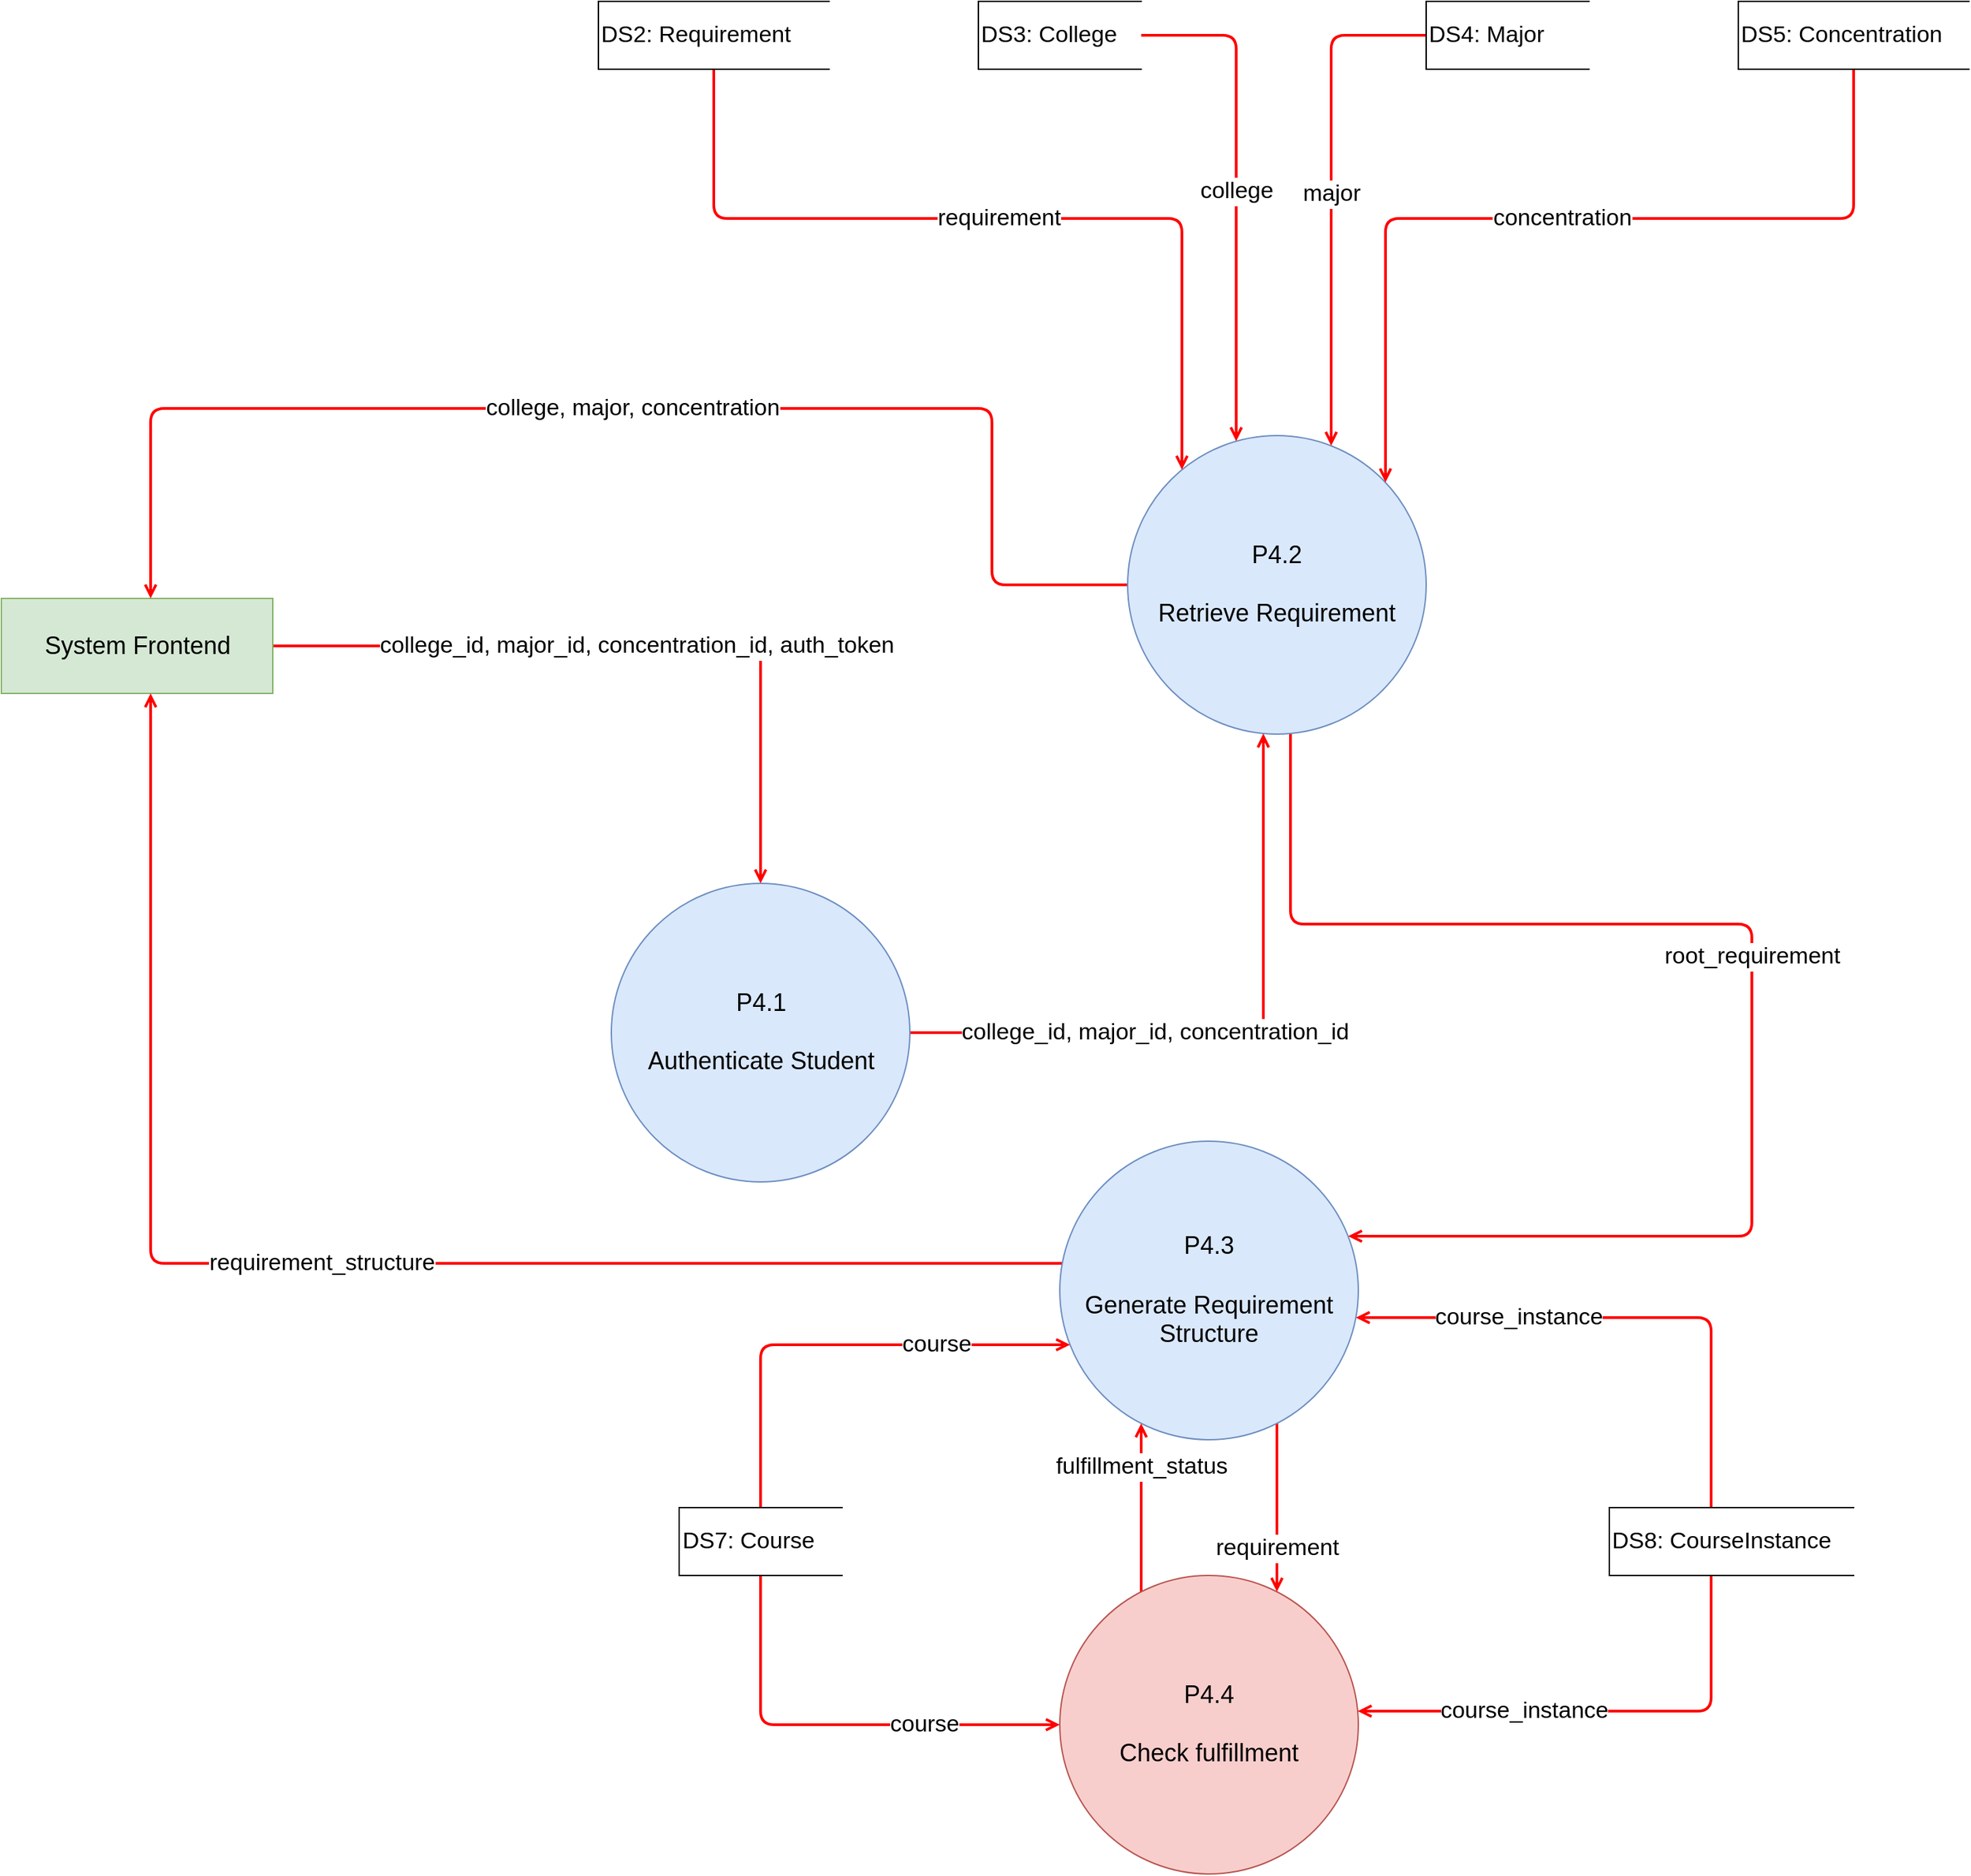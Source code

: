 <?xml version="1.0" encoding="UTF-8"?>
<mxfile compressed="false" version="12.1.7" type="device" pages="1"><diagram id="qxIXQQoXLA4KPB8yL7MM" name="Page-3"><mxGraphModel dx="3912" dy="-194" grid="1" gridSize="10" guides="1" tooltips="1" connect="1" arrows="1" fold="1" page="1" pageScale="1" pageWidth="850" pageHeight="1100" math="0" shadow="0"><root><mxCell id="4MsPIWo7bYqa63KtsmRX-0"/><mxCell id="4MsPIWo7bYqa63KtsmRX-1" parent="4MsPIWo7bYqa63KtsmRX-0"/><mxCell id="isdQlCprxKykFIQnUKV2-0" value="college_id, major_id, concentration_id, auth_token" style="edgeStyle=orthogonalEdgeStyle;rounded=1;jumpStyle=arc;orthogonalLoop=1;jettySize=auto;html=1;endArrow=open;endFill=0;strokeColor=#FF0000;strokeWidth=2;fontSize=17;fontColor=#000000;" edge="1" parent="4MsPIWo7bYqa63KtsmRX-1" source="isdQlCprxKykFIQnUKV2-1" target="isdQlCprxKykFIQnUKV2-14"><mxGeometry relative="1" as="geometry"><mxPoint x="-1170" y="3230" as="targetPoint"/></mxGeometry></mxCell><mxCell id="isdQlCprxKykFIQnUKV2-1" value="System Frontend" style="html=1;dashed=0;whitespace=wrap;fillColor=#d5e8d4;strokeColor=#82b366;fontSize=18;" vertex="1" parent="4MsPIWo7bYqa63KtsmRX-1"><mxGeometry x="-1600" y="3190" width="200" height="70" as="geometry"/></mxCell><mxCell id="isdQlCprxKykFIQnUKV2-2" value="root_requirement" style="edgeStyle=orthogonalEdgeStyle;rounded=1;jumpStyle=arc;orthogonalLoop=1;jettySize=auto;html=1;endArrow=open;endFill=0;strokeColor=#FF0000;strokeWidth=2;fontSize=17;fontColor=#000000;" edge="1" parent="4MsPIWo7bYqa63KtsmRX-1" source="isdQlCprxKykFIQnUKV2-4" target="isdQlCprxKykFIQnUKV2-19"><mxGeometry relative="1" as="geometry"><mxPoint y="3360" as="targetPoint"/><Array as="points"><mxPoint x="-650" y="3430"/><mxPoint x="-310" y="3430"/><mxPoint x="-310" y="3660"/></Array></mxGeometry></mxCell><mxCell id="isdQlCprxKykFIQnUKV2-3" value="college, major, concentration" style="edgeStyle=orthogonalEdgeStyle;rounded=1;jumpStyle=arc;orthogonalLoop=1;jettySize=auto;html=1;endArrow=open;endFill=0;strokeColor=#FF0000;strokeWidth=2;fontSize=17;fontColor=#000000;" edge="1" parent="4MsPIWo7bYqa63KtsmRX-1" source="isdQlCprxKykFIQnUKV2-4" target="isdQlCprxKykFIQnUKV2-1"><mxGeometry relative="1" as="geometry"><Array as="points"><mxPoint x="-870" y="3180"/><mxPoint x="-870" y="3050"/><mxPoint x="-1490" y="3050"/></Array></mxGeometry></mxCell><mxCell id="isdQlCprxKykFIQnUKV2-4" value="P4.2&lt;br&gt;&lt;br&gt;Retrieve Requirement" style="shape=ellipse;html=1;dashed=0;whitespace=wrap;aspect=fixed;perimeter=ellipsePerimeter;fillColor=#dae8fc;strokeColor=#6c8ebf;fontSize=18;whiteSpace=wrap;" vertex="1" parent="4MsPIWo7bYqa63KtsmRX-1"><mxGeometry x="-770" y="3070" width="220" height="220" as="geometry"/></mxCell><mxCell id="isdQlCprxKykFIQnUKV2-5" value="college" style="edgeStyle=orthogonalEdgeStyle;rounded=1;jumpStyle=arc;orthogonalLoop=1;jettySize=auto;html=1;endArrow=open;endFill=0;strokeColor=#FF0000;strokeWidth=2;fontSize=17;fontColor=#000000;" edge="1" parent="4MsPIWo7bYqa63KtsmRX-1" source="isdQlCprxKykFIQnUKV2-6" target="isdQlCprxKykFIQnUKV2-4"><mxGeometry relative="1" as="geometry"><Array as="points"><mxPoint x="-690" y="2775"/></Array></mxGeometry></mxCell><mxCell id="isdQlCprxKykFIQnUKV2-6" value="&lt;font color=&quot;#000000&quot; style=&quot;font-size: 17px&quot;&gt;DS3: College&lt;/font&gt;" style="html=1;dashed=0;whitespace=wrap;shape=partialRectangle;right=0;fillColor=none;fontColor=#FF0000;align=left;fontSize=17;" vertex="1" parent="4MsPIWo7bYqa63KtsmRX-1"><mxGeometry x="-880" y="2750" width="120" height="50" as="geometry"/></mxCell><mxCell id="isdQlCprxKykFIQnUKV2-7" value="major" style="edgeStyle=orthogonalEdgeStyle;rounded=1;jumpStyle=arc;orthogonalLoop=1;jettySize=auto;html=1;endArrow=open;endFill=0;strokeColor=#FF0000;strokeWidth=2;fontSize=17;fontColor=#000000;" edge="1" parent="4MsPIWo7bYqa63KtsmRX-1" source="isdQlCprxKykFIQnUKV2-8" target="isdQlCprxKykFIQnUKV2-4"><mxGeometry relative="1" as="geometry"><Array as="points"><mxPoint x="-620" y="2775"/></Array></mxGeometry></mxCell><mxCell id="isdQlCprxKykFIQnUKV2-8" value="&lt;font color=&quot;#000000&quot; style=&quot;font-size: 17px&quot;&gt;DS4: Major&lt;/font&gt;" style="html=1;dashed=0;whitespace=wrap;shape=partialRectangle;right=0;fillColor=none;fontColor=#FF0000;align=left;fontSize=17;" vertex="1" parent="4MsPIWo7bYqa63KtsmRX-1"><mxGeometry x="-550" y="2750" width="120" height="50" as="geometry"/></mxCell><mxCell id="isdQlCprxKykFIQnUKV2-9" value="concentration" style="edgeStyle=orthogonalEdgeStyle;rounded=1;jumpStyle=arc;orthogonalLoop=1;jettySize=auto;html=1;endArrow=open;endFill=0;strokeColor=#FF0000;strokeWidth=2;fontSize=17;fontColor=#000000;" edge="1" parent="4MsPIWo7bYqa63KtsmRX-1" source="isdQlCprxKykFIQnUKV2-10" target="isdQlCprxKykFIQnUKV2-4"><mxGeometry relative="1" as="geometry"><Array as="points"><mxPoint x="-235" y="2910"/><mxPoint x="-580" y="2910"/></Array></mxGeometry></mxCell><mxCell id="isdQlCprxKykFIQnUKV2-10" value="&lt;font color=&quot;#000000&quot; style=&quot;font-size: 17px&quot;&gt;DS5: Concentration&lt;/font&gt;" style="html=1;dashed=0;whitespace=wrap;shape=partialRectangle;right=0;fillColor=none;fontColor=#FF0000;align=left;fontSize=17;" vertex="1" parent="4MsPIWo7bYqa63KtsmRX-1"><mxGeometry x="-320" y="2750" width="170" height="50" as="geometry"/></mxCell><mxCell id="isdQlCprxKykFIQnUKV2-11" value="requirement" style="edgeStyle=orthogonalEdgeStyle;rounded=1;jumpStyle=arc;orthogonalLoop=1;jettySize=auto;html=1;endArrow=open;endFill=0;strokeColor=#FF0000;strokeWidth=2;fontSize=17;fontColor=#000000;" edge="1" parent="4MsPIWo7bYqa63KtsmRX-1" source="isdQlCprxKykFIQnUKV2-12" target="isdQlCprxKykFIQnUKV2-4"><mxGeometry relative="1" as="geometry"><Array as="points"><mxPoint x="-1075" y="2910"/><mxPoint x="-730" y="2910"/></Array></mxGeometry></mxCell><mxCell id="isdQlCprxKykFIQnUKV2-12" value="&lt;font color=&quot;#000000&quot; style=&quot;font-size: 17px&quot;&gt;DS2: Requirement&lt;/font&gt;" style="html=1;dashed=0;whitespace=wrap;shape=partialRectangle;right=0;fillColor=none;fontColor=#FF0000;align=left;fontSize=17;" vertex="1" parent="4MsPIWo7bYqa63KtsmRX-1"><mxGeometry x="-1160" y="2750" width="170" height="50" as="geometry"/></mxCell><mxCell id="isdQlCprxKykFIQnUKV2-13" value="college_id, major_id, concentration_id" style="edgeStyle=orthogonalEdgeStyle;rounded=1;jumpStyle=arc;orthogonalLoop=1;jettySize=auto;html=1;endArrow=open;endFill=0;strokeColor=#FF0000;strokeWidth=2;fontSize=17;fontColor=#000000;" edge="1" parent="4MsPIWo7bYqa63KtsmRX-1" source="isdQlCprxKykFIQnUKV2-14" target="isdQlCprxKykFIQnUKV2-4"><mxGeometry x="-0.249" relative="1" as="geometry"><Array as="points"><mxPoint x="-670" y="3510"/></Array><mxPoint as="offset"/></mxGeometry></mxCell><mxCell id="isdQlCprxKykFIQnUKV2-14" value="P4.1&lt;br&gt;&lt;br&gt;Authenticate Student" style="shape=ellipse;html=1;dashed=0;whitespace=wrap;aspect=fixed;perimeter=ellipsePerimeter;fillColor=#dae8fc;strokeColor=#6c8ebf;fontSize=18;whiteSpace=wrap;" vertex="1" parent="4MsPIWo7bYqa63KtsmRX-1"><mxGeometry x="-1150.5" y="3400" width="220" height="220" as="geometry"/></mxCell><mxCell id="isdQlCprxKykFIQnUKV2-15" value="fulfillment_status" style="edgeStyle=orthogonalEdgeStyle;rounded=1;jumpStyle=arc;orthogonalLoop=1;jettySize=auto;html=1;endArrow=open;endFill=0;strokeColor=#FF0000;strokeWidth=2;fontSize=17;fontColor=#000000;" edge="1" parent="4MsPIWo7bYqa63KtsmRX-1" source="isdQlCprxKykFIQnUKV2-16" target="isdQlCprxKykFIQnUKV2-19"><mxGeometry x="0.482" relative="1" as="geometry"><Array as="points"><mxPoint x="-760" y="3880"/><mxPoint x="-760" y="3880"/></Array><mxPoint as="offset"/></mxGeometry></mxCell><mxCell id="isdQlCprxKykFIQnUKV2-16" value="P4.4&lt;br&gt;&lt;br&gt;Check fulfillment" style="shape=ellipse;html=1;dashed=0;whitespace=wrap;aspect=fixed;perimeter=ellipsePerimeter;fillColor=#f8cecc;strokeColor=#b85450;fontSize=18;whiteSpace=wrap;" vertex="1" parent="4MsPIWo7bYqa63KtsmRX-1"><mxGeometry x="-820" y="3910" width="220" height="220" as="geometry"/></mxCell><mxCell id="isdQlCprxKykFIQnUKV2-17" value="requirement" style="edgeStyle=orthogonalEdgeStyle;rounded=1;jumpStyle=arc;orthogonalLoop=1;jettySize=auto;html=1;endArrow=open;endFill=0;strokeColor=#FF0000;strokeWidth=2;fontSize=17;fontColor=#000000;" edge="1" parent="4MsPIWo7bYqa63KtsmRX-1" source="isdQlCprxKykFIQnUKV2-19" target="isdQlCprxKykFIQnUKV2-16"><mxGeometry x="0.485" relative="1" as="geometry"><Array as="points"><mxPoint x="-660" y="3870"/><mxPoint x="-660" y="3870"/></Array><mxPoint as="offset"/></mxGeometry></mxCell><mxCell id="isdQlCprxKykFIQnUKV2-18" value="requirement_structure" style="edgeStyle=orthogonalEdgeStyle;rounded=1;jumpStyle=arc;orthogonalLoop=1;jettySize=auto;html=1;endArrow=open;endFill=0;strokeColor=#FF0000;strokeWidth=2;fontSize=17;fontColor=#000000;" edge="1" parent="4MsPIWo7bYqa63KtsmRX-1" source="isdQlCprxKykFIQnUKV2-19" target="isdQlCprxKykFIQnUKV2-1"><mxGeometry relative="1" as="geometry"><Array as="points"><mxPoint x="-1490" y="3680"/></Array></mxGeometry></mxCell><mxCell id="isdQlCprxKykFIQnUKV2-19" value="P4.3&lt;br&gt;&lt;br&gt;Generate Requirement Structure" style="shape=ellipse;html=1;dashed=0;whitespace=wrap;aspect=fixed;perimeter=ellipsePerimeter;fillColor=#dae8fc;strokeColor=#6c8ebf;fontSize=18;whiteSpace=wrap;" vertex="1" parent="4MsPIWo7bYqa63KtsmRX-1"><mxGeometry x="-820" y="3590" width="220" height="220" as="geometry"/></mxCell><mxCell id="isdQlCprxKykFIQnUKV2-20" value="course" style="edgeStyle=orthogonalEdgeStyle;rounded=1;jumpStyle=arc;orthogonalLoop=1;jettySize=auto;html=1;endArrow=open;endFill=0;strokeColor=#FF0000;strokeWidth=2;fontSize=17;fontColor=#000000;" edge="1" parent="4MsPIWo7bYqa63KtsmRX-1" source="isdQlCprxKykFIQnUKV2-22" target="isdQlCprxKykFIQnUKV2-19"><mxGeometry x="0.438" relative="1" as="geometry"><Array as="points"><mxPoint x="-1040" y="3740"/></Array><mxPoint x="-1" as="offset"/></mxGeometry></mxCell><mxCell id="isdQlCprxKykFIQnUKV2-21" value="course" style="edgeStyle=orthogonalEdgeStyle;rounded=1;jumpStyle=arc;orthogonalLoop=1;jettySize=auto;html=1;endArrow=open;endFill=0;strokeColor=#FF0000;strokeWidth=2;fontSize=17;fontColor=#000000;" edge="1" parent="4MsPIWo7bYqa63KtsmRX-1" source="isdQlCprxKykFIQnUKV2-22" target="isdQlCprxKykFIQnUKV2-16"><mxGeometry x="0.396" relative="1" as="geometry"><Array as="points"><mxPoint x="-1041" y="4020"/></Array><mxPoint as="offset"/></mxGeometry></mxCell><mxCell id="isdQlCprxKykFIQnUKV2-22" value="&lt;font color=&quot;#000000&quot; style=&quot;font-size: 17px&quot;&gt;DS7: Course&lt;/font&gt;" style="html=1;dashed=0;whitespace=wrap;shape=partialRectangle;right=0;fillColor=none;fontColor=#FF0000;align=left;fontSize=17;" vertex="1" parent="4MsPIWo7bYqa63KtsmRX-1"><mxGeometry x="-1100.5" y="3860" width="120" height="50" as="geometry"/></mxCell><mxCell id="isdQlCprxKykFIQnUKV2-23" value="course_instance" style="edgeStyle=orthogonalEdgeStyle;rounded=1;jumpStyle=arc;orthogonalLoop=1;jettySize=auto;html=1;endArrow=open;endFill=0;strokeColor=#FF0000;strokeWidth=2;fontSize=17;fontColor=#000000;" edge="1" parent="4MsPIWo7bYqa63KtsmRX-1" source="isdQlCprxKykFIQnUKV2-25" target="isdQlCprxKykFIQnUKV2-16"><mxGeometry x="0.324" relative="1" as="geometry"><Array as="points"><mxPoint x="-340" y="4010"/></Array><mxPoint as="offset"/></mxGeometry></mxCell><mxCell id="isdQlCprxKykFIQnUKV2-24" value="course_instance" style="edgeStyle=orthogonalEdgeStyle;rounded=1;jumpStyle=arc;orthogonalLoop=1;jettySize=auto;html=1;endArrow=open;endFill=0;strokeColor=#FF0000;strokeWidth=2;fontSize=17;fontColor=#000000;" edge="1" parent="4MsPIWo7bYqa63KtsmRX-1" source="isdQlCprxKykFIQnUKV2-25" target="isdQlCprxKykFIQnUKV2-19"><mxGeometry x="0.407" relative="1" as="geometry"><Array as="points"><mxPoint x="-340" y="3720"/></Array><mxPoint as="offset"/></mxGeometry></mxCell><mxCell id="isdQlCprxKykFIQnUKV2-25" value="&lt;font color=&quot;#000000&quot; style=&quot;font-size: 17px&quot;&gt;DS8: CourseInstance&lt;/font&gt;" style="html=1;dashed=0;whitespace=wrap;shape=partialRectangle;right=0;fillColor=none;fontColor=#FF0000;align=left;fontSize=17;" vertex="1" parent="4MsPIWo7bYqa63KtsmRX-1"><mxGeometry x="-415" y="3860" width="180" height="50" as="geometry"/></mxCell></root></mxGraphModel></diagram></mxfile>